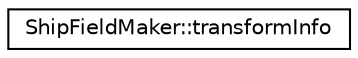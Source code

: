 digraph "Graphical Class Hierarchy"
{
 // LATEX_PDF_SIZE
  edge [fontname="Helvetica",fontsize="10",labelfontname="Helvetica",labelfontsize="10"];
  node [fontname="Helvetica",fontsize="10",shape=record];
  rankdir="LR";
  Node0 [label="ShipFieldMaker::transformInfo",height=0.2,width=0.4,color="black", fillcolor="white", style="filled",URL="$structShipFieldMaker_1_1transformInfo.html",tooltip="Structure to hold transformation information."];
}
